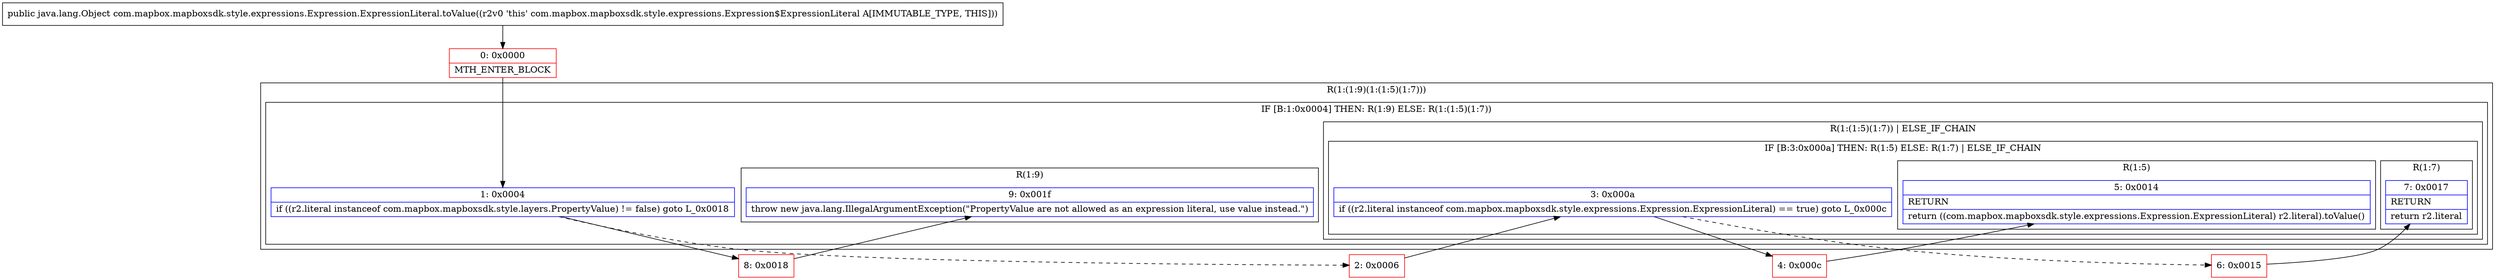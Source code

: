 digraph "CFG forcom.mapbox.mapboxsdk.style.expressions.Expression.ExpressionLiteral.toValue()Ljava\/lang\/Object;" {
subgraph cluster_Region_496487263 {
label = "R(1:(1:9)(1:(1:5)(1:7)))";
node [shape=record,color=blue];
subgraph cluster_IfRegion_2084415475 {
label = "IF [B:1:0x0004] THEN: R(1:9) ELSE: R(1:(1:5)(1:7))";
node [shape=record,color=blue];
Node_1 [shape=record,label="{1\:\ 0x0004|if ((r2.literal instanceof com.mapbox.mapboxsdk.style.layers.PropertyValue) != false) goto L_0x0018\l}"];
subgraph cluster_Region_1250195800 {
label = "R(1:9)";
node [shape=record,color=blue];
Node_9 [shape=record,label="{9\:\ 0x001f|throw new java.lang.IllegalArgumentException(\"PropertyValue are not allowed as an expression literal, use value instead.\")\l}"];
}
subgraph cluster_Region_193236640 {
label = "R(1:(1:5)(1:7)) | ELSE_IF_CHAIN\l";
node [shape=record,color=blue];
subgraph cluster_IfRegion_678060476 {
label = "IF [B:3:0x000a] THEN: R(1:5) ELSE: R(1:7) | ELSE_IF_CHAIN\l";
node [shape=record,color=blue];
Node_3 [shape=record,label="{3\:\ 0x000a|if ((r2.literal instanceof com.mapbox.mapboxsdk.style.expressions.Expression.ExpressionLiteral) == true) goto L_0x000c\l}"];
subgraph cluster_Region_964249981 {
label = "R(1:5)";
node [shape=record,color=blue];
Node_5 [shape=record,label="{5\:\ 0x0014|RETURN\l|return ((com.mapbox.mapboxsdk.style.expressions.Expression.ExpressionLiteral) r2.literal).toValue()\l}"];
}
subgraph cluster_Region_1348381107 {
label = "R(1:7)";
node [shape=record,color=blue];
Node_7 [shape=record,label="{7\:\ 0x0017|RETURN\l|return r2.literal\l}"];
}
}
}
}
}
Node_0 [shape=record,color=red,label="{0\:\ 0x0000|MTH_ENTER_BLOCK\l}"];
Node_2 [shape=record,color=red,label="{2\:\ 0x0006}"];
Node_4 [shape=record,color=red,label="{4\:\ 0x000c}"];
Node_6 [shape=record,color=red,label="{6\:\ 0x0015}"];
Node_8 [shape=record,color=red,label="{8\:\ 0x0018}"];
MethodNode[shape=record,label="{public java.lang.Object com.mapbox.mapboxsdk.style.expressions.Expression.ExpressionLiteral.toValue((r2v0 'this' com.mapbox.mapboxsdk.style.expressions.Expression$ExpressionLiteral A[IMMUTABLE_TYPE, THIS])) }"];
MethodNode -> Node_0;
Node_1 -> Node_2[style=dashed];
Node_1 -> Node_8;
Node_3 -> Node_4;
Node_3 -> Node_6[style=dashed];
Node_0 -> Node_1;
Node_2 -> Node_3;
Node_4 -> Node_5;
Node_6 -> Node_7;
Node_8 -> Node_9;
}

